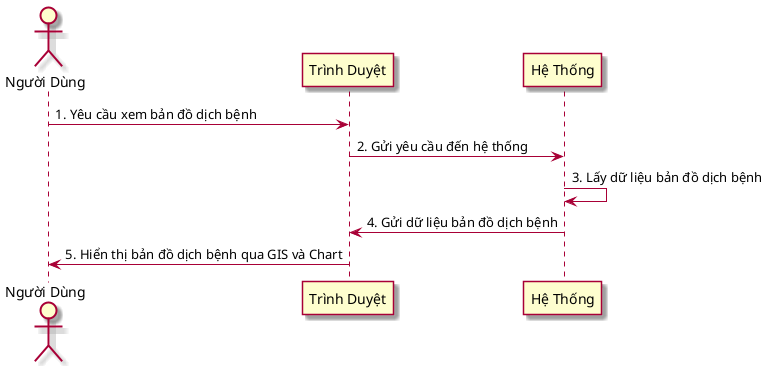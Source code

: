 @startuml

skin rose

actor "Người Dùng" as User
participant "Trình Duyệt" as Browser
participant "Hệ Thống" as Server


User -> Browser: 1. Yêu cầu xem bản đồ dịch bệnh
Browser -> Server: 2. Gửi yêu cầu đến hệ thống
Server -> Server: 3. Lấy dữ liệu bản đồ dịch bệnh
Server -> Browser: 4. Gửi dữ liệu bản đồ dịch bệnh
Browser -> User: 5. Hiển thị bản đồ dịch bệnh qua GIS và Chart

@enduml
